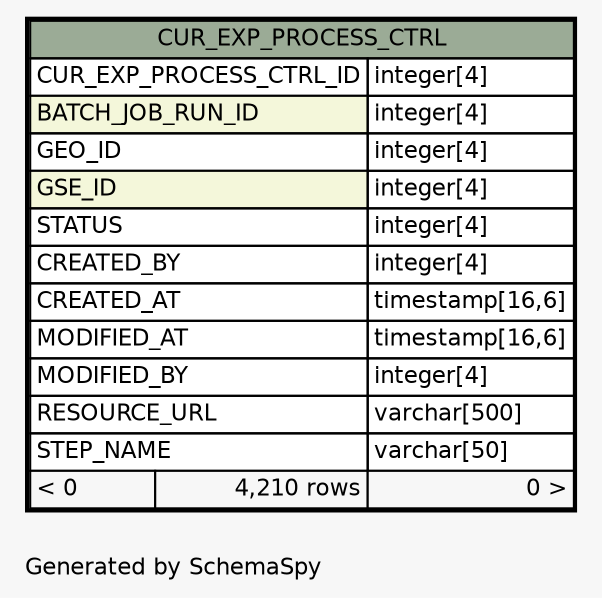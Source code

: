 // dot 2.38.0 on Windows 10 10.0
// SchemaSpy rev Unknown
digraph "oneDegreeRelationshipsDiagram" {
  graph [
    rankdir="RL"
    bgcolor="#f7f7f7"
    label="\nGenerated by SchemaSpy"
    labeljust="l"
    nodesep="0.18"
    ranksep="0.46"
    fontname="Helvetica"
    fontsize="11"
  ];
  node [
    fontname="Helvetica"
    fontsize="11"
    shape="plaintext"
  ];
  edge [
    arrowsize="0.8"
  ];
  "CUR_EXP_PROCESS_CTRL" [
    label=<
    <TABLE BORDER="2" CELLBORDER="1" CELLSPACING="0" BGCOLOR="#ffffff">
      <TR><TD COLSPAN="3" BGCOLOR="#9bab96" ALIGN="CENTER">CUR_EXP_PROCESS_CTRL</TD></TR>
      <TR><TD PORT="CUR_EXP_PROCESS_CTRL_ID" COLSPAN="2" ALIGN="LEFT">CUR_EXP_PROCESS_CTRL_ID</TD><TD PORT="CUR_EXP_PROCESS_CTRL_ID.type" ALIGN="LEFT">integer[4]</TD></TR>
      <TR><TD PORT="BATCH_JOB_RUN_ID" COLSPAN="2" BGCOLOR="#f4f7da" ALIGN="LEFT">BATCH_JOB_RUN_ID</TD><TD PORT="BATCH_JOB_RUN_ID.type" ALIGN="LEFT">integer[4]</TD></TR>
      <TR><TD PORT="GEO_ID" COLSPAN="2" ALIGN="LEFT">GEO_ID</TD><TD PORT="GEO_ID.type" ALIGN="LEFT">integer[4]</TD></TR>
      <TR><TD PORT="GSE_ID" COLSPAN="2" BGCOLOR="#f4f7da" ALIGN="LEFT">GSE_ID</TD><TD PORT="GSE_ID.type" ALIGN="LEFT">integer[4]</TD></TR>
      <TR><TD PORT="STATUS" COLSPAN="2" ALIGN="LEFT">STATUS</TD><TD PORT="STATUS.type" ALIGN="LEFT">integer[4]</TD></TR>
      <TR><TD PORT="CREATED_BY" COLSPAN="2" ALIGN="LEFT">CREATED_BY</TD><TD PORT="CREATED_BY.type" ALIGN="LEFT">integer[4]</TD></TR>
      <TR><TD PORT="CREATED_AT" COLSPAN="2" ALIGN="LEFT">CREATED_AT</TD><TD PORT="CREATED_AT.type" ALIGN="LEFT">timestamp[16,6]</TD></TR>
      <TR><TD PORT="MODIFIED_AT" COLSPAN="2" ALIGN="LEFT">MODIFIED_AT</TD><TD PORT="MODIFIED_AT.type" ALIGN="LEFT">timestamp[16,6]</TD></TR>
      <TR><TD PORT="MODIFIED_BY" COLSPAN="2" ALIGN="LEFT">MODIFIED_BY</TD><TD PORT="MODIFIED_BY.type" ALIGN="LEFT">integer[4]</TD></TR>
      <TR><TD PORT="RESOURCE_URL" COLSPAN="2" ALIGN="LEFT">RESOURCE_URL</TD><TD PORT="RESOURCE_URL.type" ALIGN="LEFT">varchar[500]</TD></TR>
      <TR><TD PORT="STEP_NAME" COLSPAN="2" ALIGN="LEFT">STEP_NAME</TD><TD PORT="STEP_NAME.type" ALIGN="LEFT">varchar[50]</TD></TR>
      <TR><TD ALIGN="LEFT" BGCOLOR="#f7f7f7">&lt; 0</TD><TD ALIGN="RIGHT" BGCOLOR="#f7f7f7">4,210 rows</TD><TD ALIGN="RIGHT" BGCOLOR="#f7f7f7">0 &gt;</TD></TR>
    </TABLE>>
    URL="CUR_EXP_PROCESS_CTRL.html"
    tooltip="CUR_EXP_PROCESS_CTRL"
  ];
}
